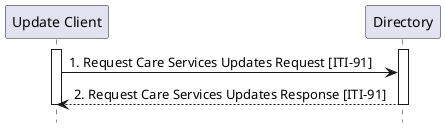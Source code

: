 @startuml ITI-91-seq
hide footbox
participant "Update Client" as Client
participant "Directory" as Server
activate Client
activate Server
Client -> Server : 1. Request Care Services Updates Request [ITI-91]
Server --> Client : 2. Request Care Services Updates Response [ITI-91]
deactivate Client
deactivate Server
@enduml